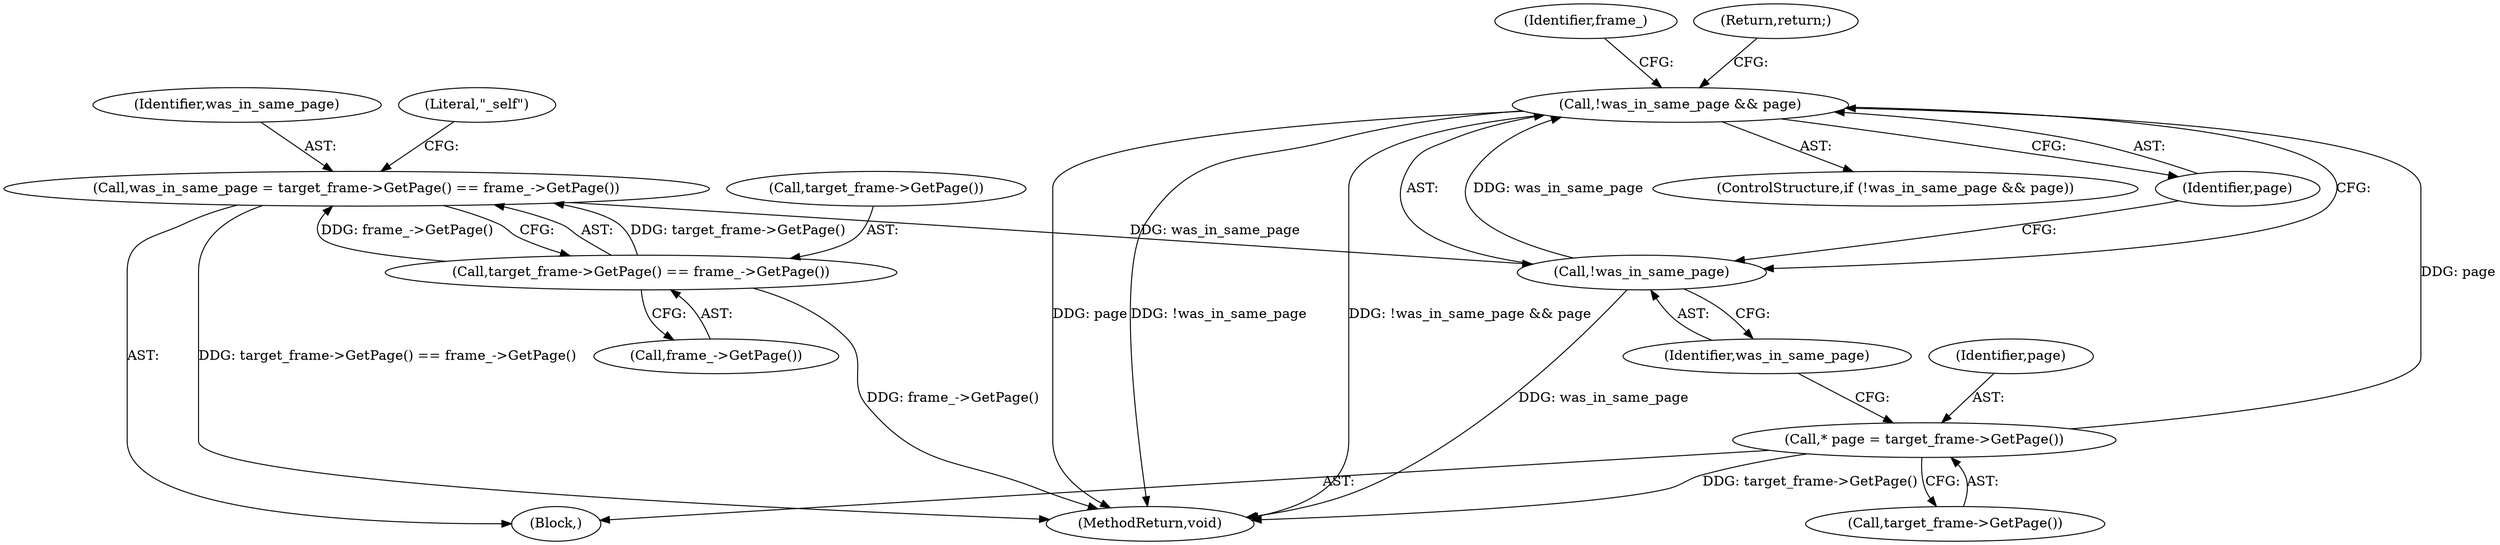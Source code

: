 digraph "0_Chrome_108147dfd1ea159fd3632ef92ccc4ab8952980c7_5@pointer" {
"1000200" [label="(Call,!was_in_same_page && page)"];
"1000201" [label="(Call,!was_in_same_page)"];
"1000185" [label="(Call,was_in_same_page = target_frame->GetPage() == frame_->GetPage())"];
"1000187" [label="(Call,target_frame->GetPage() == frame_->GetPage())"];
"1000196" [label="(Call,* page = target_frame->GetPage())"];
"1000205" [label="(Identifier,frame_)"];
"1000176" [label="(Block,)"];
"1000198" [label="(Call,target_frame->GetPage())"];
"1000201" [label="(Call,!was_in_same_page)"];
"1000371" [label="(MethodReturn,void)"];
"1000189" [label="(Call,frame_->GetPage())"];
"1000188" [label="(Call,target_frame->GetPage())"];
"1000186" [label="(Identifier,was_in_same_page)"];
"1000197" [label="(Identifier,page)"];
"1000191" [label="(Literal,\"_self\")"];
"1000206" [label="(Return,return;)"];
"1000185" [label="(Call,was_in_same_page = target_frame->GetPage() == frame_->GetPage())"];
"1000196" [label="(Call,* page = target_frame->GetPage())"];
"1000187" [label="(Call,target_frame->GetPage() == frame_->GetPage())"];
"1000202" [label="(Identifier,was_in_same_page)"];
"1000200" [label="(Call,!was_in_same_page && page)"];
"1000203" [label="(Identifier,page)"];
"1000199" [label="(ControlStructure,if (!was_in_same_page && page))"];
"1000200" -> "1000199"  [label="AST: "];
"1000200" -> "1000201"  [label="CFG: "];
"1000200" -> "1000203"  [label="CFG: "];
"1000201" -> "1000200"  [label="AST: "];
"1000203" -> "1000200"  [label="AST: "];
"1000205" -> "1000200"  [label="CFG: "];
"1000206" -> "1000200"  [label="CFG: "];
"1000200" -> "1000371"  [label="DDG: !was_in_same_page"];
"1000200" -> "1000371"  [label="DDG: !was_in_same_page && page"];
"1000200" -> "1000371"  [label="DDG: page"];
"1000201" -> "1000200"  [label="DDG: was_in_same_page"];
"1000196" -> "1000200"  [label="DDG: page"];
"1000201" -> "1000202"  [label="CFG: "];
"1000202" -> "1000201"  [label="AST: "];
"1000203" -> "1000201"  [label="CFG: "];
"1000201" -> "1000371"  [label="DDG: was_in_same_page"];
"1000185" -> "1000201"  [label="DDG: was_in_same_page"];
"1000185" -> "1000176"  [label="AST: "];
"1000185" -> "1000187"  [label="CFG: "];
"1000186" -> "1000185"  [label="AST: "];
"1000187" -> "1000185"  [label="AST: "];
"1000191" -> "1000185"  [label="CFG: "];
"1000185" -> "1000371"  [label="DDG: target_frame->GetPage() == frame_->GetPage()"];
"1000187" -> "1000185"  [label="DDG: target_frame->GetPage()"];
"1000187" -> "1000185"  [label="DDG: frame_->GetPage()"];
"1000187" -> "1000189"  [label="CFG: "];
"1000188" -> "1000187"  [label="AST: "];
"1000189" -> "1000187"  [label="AST: "];
"1000187" -> "1000371"  [label="DDG: frame_->GetPage()"];
"1000196" -> "1000176"  [label="AST: "];
"1000196" -> "1000198"  [label="CFG: "];
"1000197" -> "1000196"  [label="AST: "];
"1000198" -> "1000196"  [label="AST: "];
"1000202" -> "1000196"  [label="CFG: "];
"1000196" -> "1000371"  [label="DDG: target_frame->GetPage()"];
}
